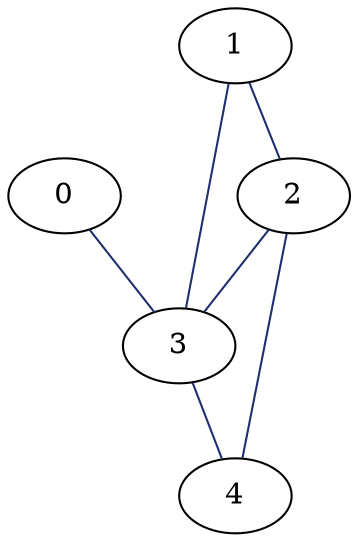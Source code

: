 graph G {
  0 -- 3 [color="#1f2f6e"];
  1 -- 2 [color="#1f2f6e"];
  1 -- 3 [color="#1f2f6e"];
  2 -- 3 [color="#1f2f6e"];
  2 -- 4 [color="#1f2f6e"];
  3 -- 4 [color="#1f2f6e"];
}
